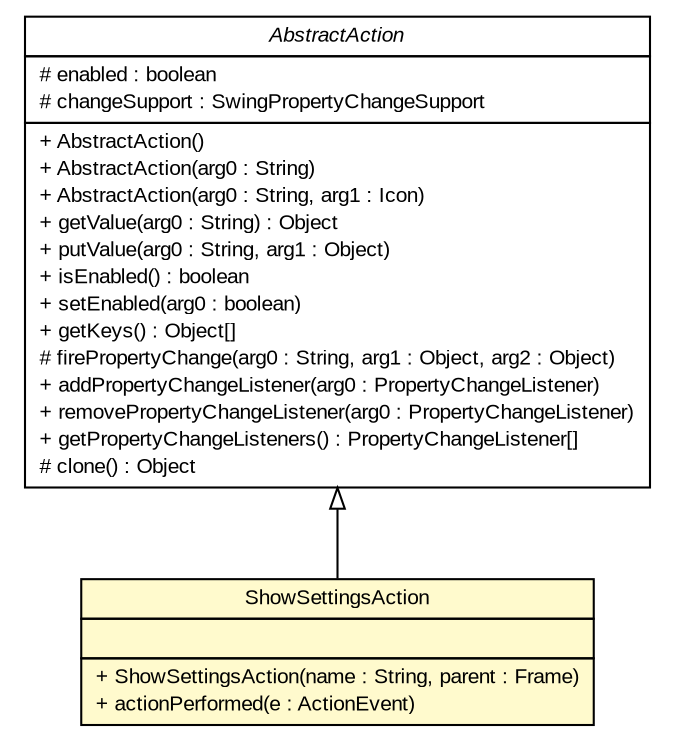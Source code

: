 #!/usr/local/bin/dot
#
# Class diagram 
# Generated by UMLGraph version R5_6 (http://www.umlgraph.org/)
#

digraph G {
	edge [fontname="arial",fontsize=10,labelfontname="arial",labelfontsize=10];
	node [fontname="arial",fontsize=10,shape=plaintext];
	nodesep=0.25;
	ranksep=0.5;
	// com.github.tilastokeskus.matertis.ui.action.ShowSettingsAction
	c3336 [label=<<table title="com.github.tilastokeskus.matertis.ui.action.ShowSettingsAction" border="0" cellborder="1" cellspacing="0" cellpadding="2" port="p" bgcolor="lemonChiffon" href="./ShowSettingsAction.html">
		<tr><td><table border="0" cellspacing="0" cellpadding="1">
<tr><td align="center" balign="center"> ShowSettingsAction </td></tr>
		</table></td></tr>
		<tr><td><table border="0" cellspacing="0" cellpadding="1">
<tr><td align="left" balign="left">  </td></tr>
		</table></td></tr>
		<tr><td><table border="0" cellspacing="0" cellpadding="1">
<tr><td align="left" balign="left"> + ShowSettingsAction(name : String, parent : Frame) </td></tr>
<tr><td align="left" balign="left"> + actionPerformed(e : ActionEvent) </td></tr>
		</table></td></tr>
		</table>>, URL="./ShowSettingsAction.html", fontname="arial", fontcolor="black", fontsize=10.0];
	//com.github.tilastokeskus.matertis.ui.action.ShowSettingsAction extends javax.swing.AbstractAction
	c3350:p -> c3336:p [dir=back,arrowtail=empty];
	// javax.swing.AbstractAction
	c3350 [label=<<table title="javax.swing.AbstractAction" border="0" cellborder="1" cellspacing="0" cellpadding="2" port="p" href="http://java.sun.com/j2se/1.4.2/docs/api/javax/swing/AbstractAction.html">
		<tr><td><table border="0" cellspacing="0" cellpadding="1">
<tr><td align="center" balign="center"><font face="arial italic"> AbstractAction </font></td></tr>
		</table></td></tr>
		<tr><td><table border="0" cellspacing="0" cellpadding="1">
<tr><td align="left" balign="left"> # enabled : boolean </td></tr>
<tr><td align="left" balign="left"> # changeSupport : SwingPropertyChangeSupport </td></tr>
		</table></td></tr>
		<tr><td><table border="0" cellspacing="0" cellpadding="1">
<tr><td align="left" balign="left"> + AbstractAction() </td></tr>
<tr><td align="left" balign="left"> + AbstractAction(arg0 : String) </td></tr>
<tr><td align="left" balign="left"> + AbstractAction(arg0 : String, arg1 : Icon) </td></tr>
<tr><td align="left" balign="left"> + getValue(arg0 : String) : Object </td></tr>
<tr><td align="left" balign="left"> + putValue(arg0 : String, arg1 : Object) </td></tr>
<tr><td align="left" balign="left"> + isEnabled() : boolean </td></tr>
<tr><td align="left" balign="left"> + setEnabled(arg0 : boolean) </td></tr>
<tr><td align="left" balign="left"> + getKeys() : Object[] </td></tr>
<tr><td align="left" balign="left"> # firePropertyChange(arg0 : String, arg1 : Object, arg2 : Object) </td></tr>
<tr><td align="left" balign="left"> + addPropertyChangeListener(arg0 : PropertyChangeListener) </td></tr>
<tr><td align="left" balign="left"> + removePropertyChangeListener(arg0 : PropertyChangeListener) </td></tr>
<tr><td align="left" balign="left"> + getPropertyChangeListeners() : PropertyChangeListener[] </td></tr>
<tr><td align="left" balign="left"> # clone() : Object </td></tr>
		</table></td></tr>
		</table>>, URL="http://java.sun.com/j2se/1.4.2/docs/api/javax/swing/AbstractAction.html", fontname="arial", fontcolor="black", fontsize=10.0];
}

